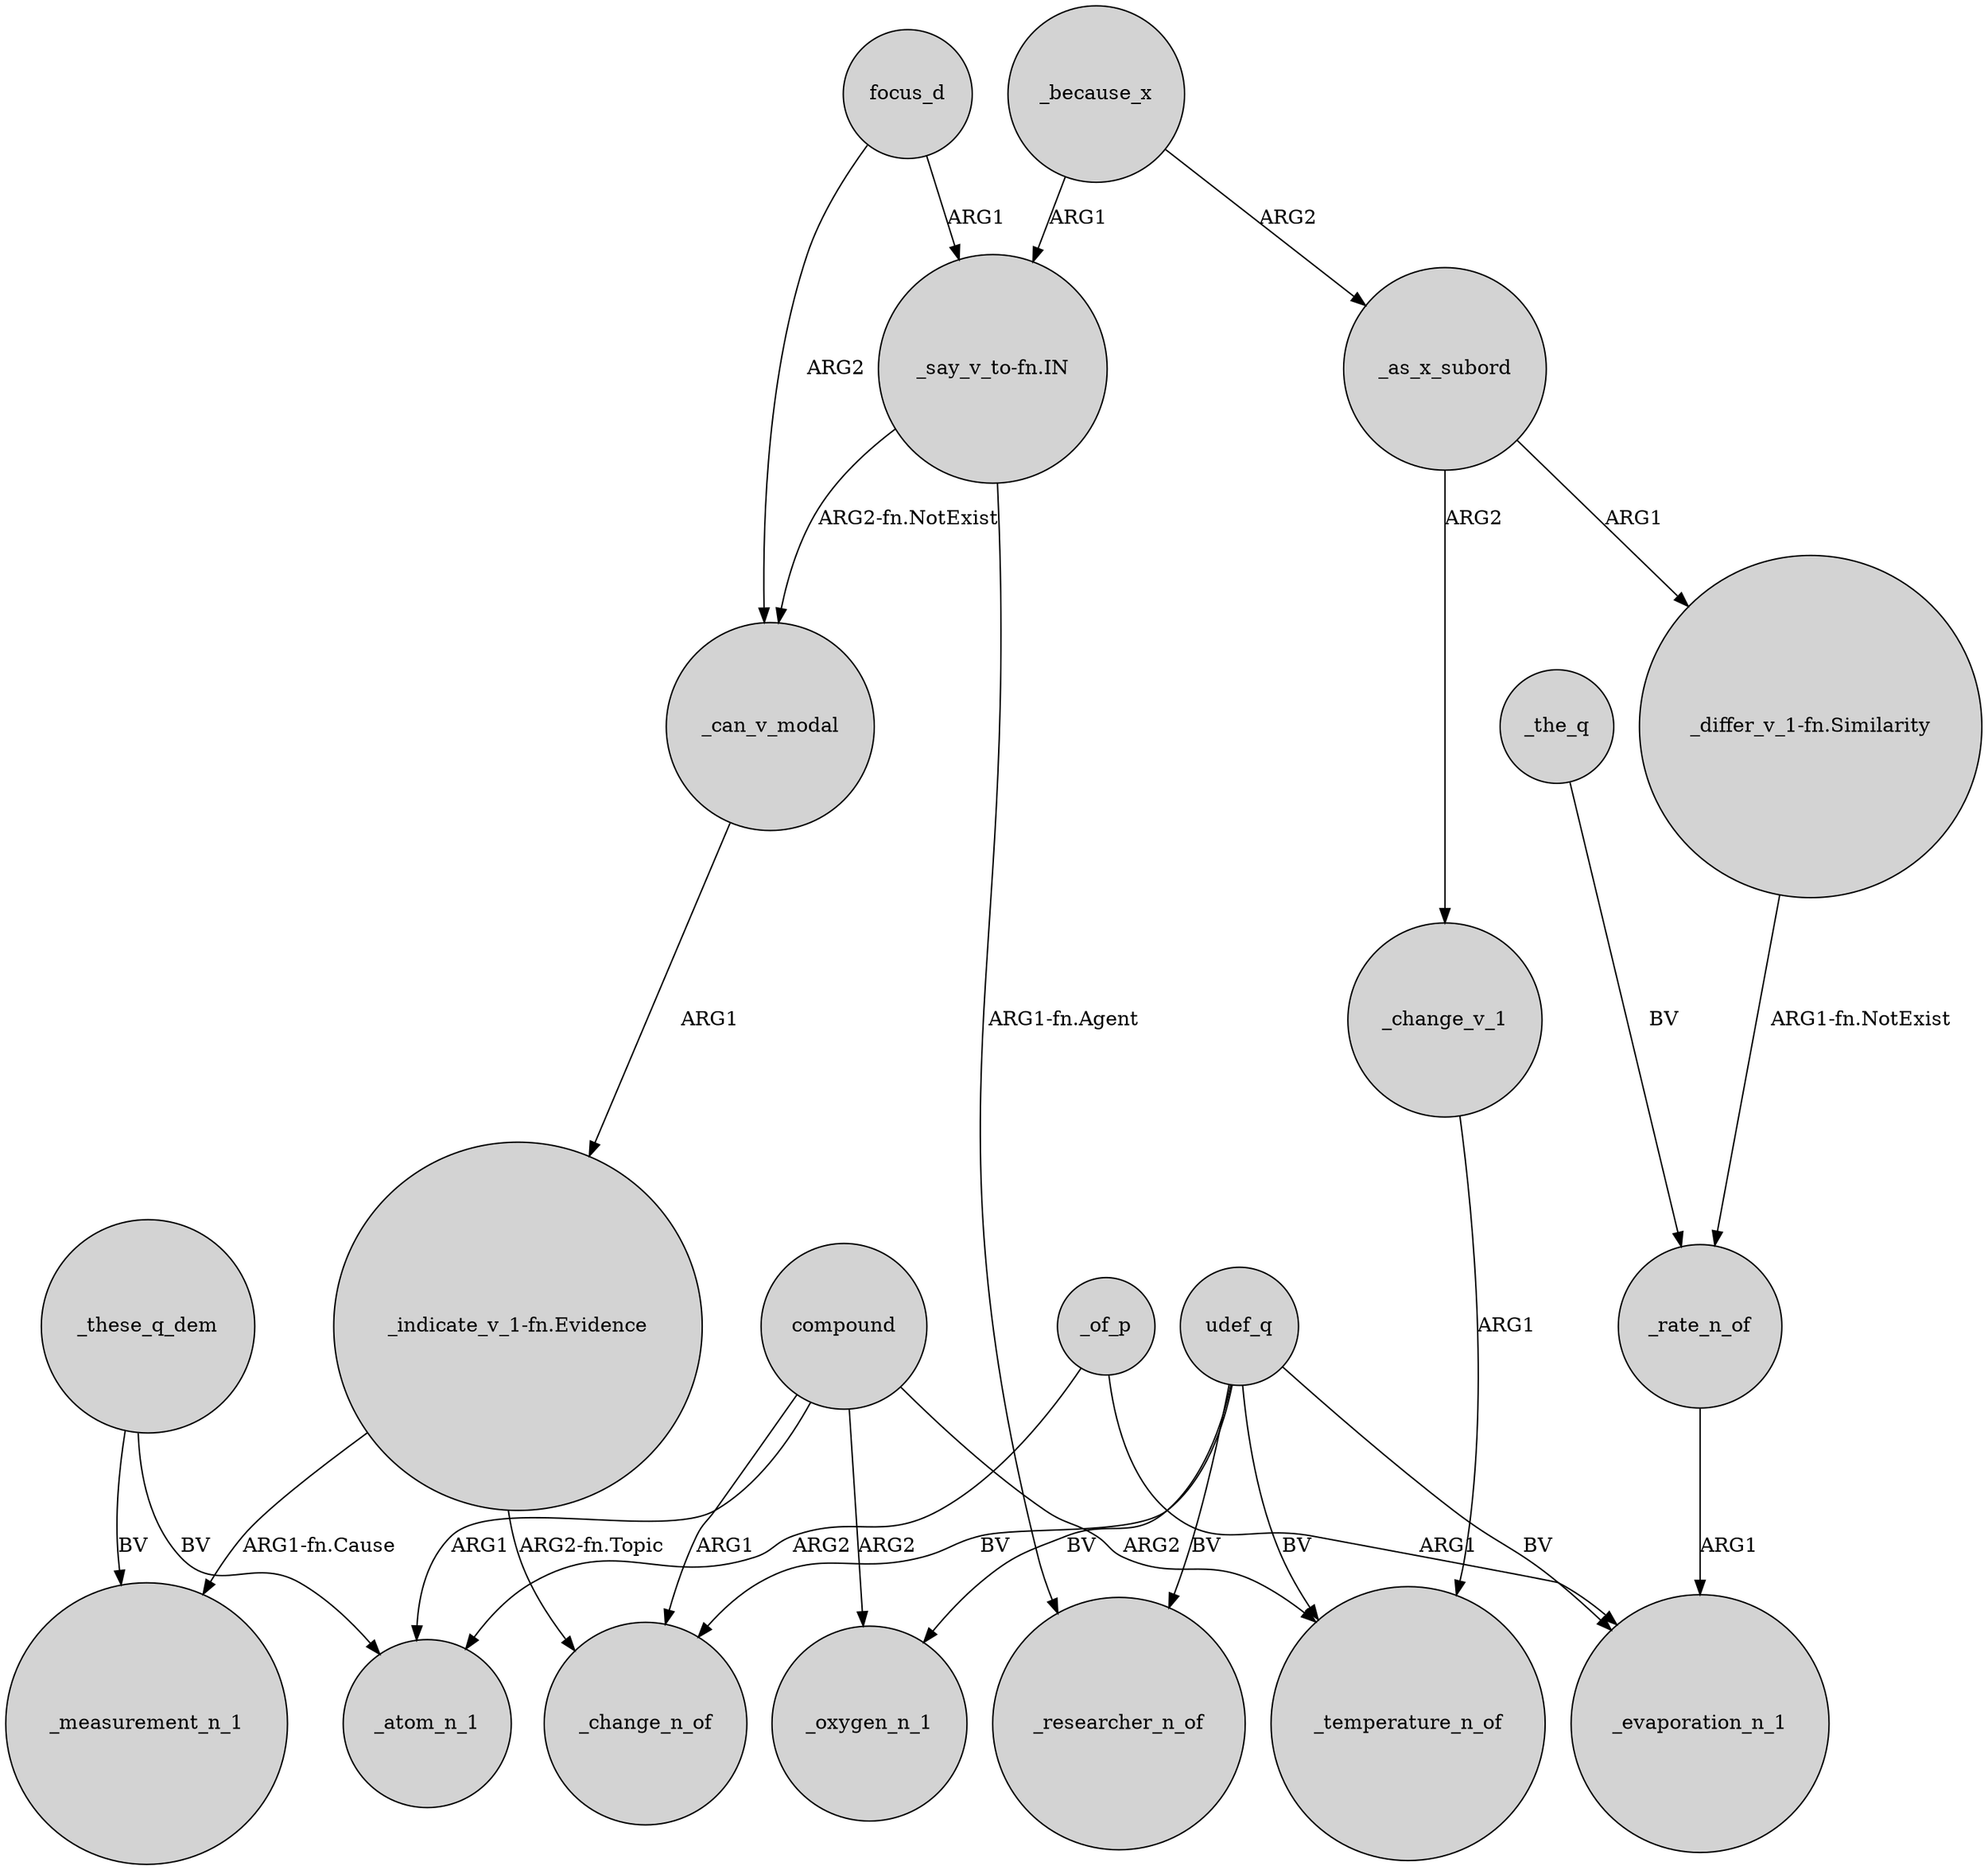 digraph {
	node [shape=circle style=filled]
	"_indicate_v_1-fn.Evidence" -> _measurement_n_1 [label="ARG1-fn.Cause"]
	_rate_n_of -> _evaporation_n_1 [label=ARG1]
	udef_q -> _oxygen_n_1 [label=BV]
	"_indicate_v_1-fn.Evidence" -> _change_n_of [label="ARG2-fn.Topic"]
	"_say_v_to-fn.IN" -> _researcher_n_of [label="ARG1-fn.Agent"]
	_as_x_subord -> _change_v_1 [label=ARG2]
	_the_q -> _rate_n_of [label=BV]
	compound -> _atom_n_1 [label=ARG1]
	_these_q_dem -> _atom_n_1 [label=BV]
	udef_q -> _change_n_of [label=BV]
	udef_q -> _temperature_n_of [label=BV]
	udef_q -> _researcher_n_of [label=BV]
	"_differ_v_1-fn.Similarity" -> _rate_n_of [label="ARG1-fn.NotExist"]
	_as_x_subord -> "_differ_v_1-fn.Similarity" [label=ARG1]
	compound -> _change_n_of [label=ARG1]
	udef_q -> _evaporation_n_1 [label=BV]
	compound -> _oxygen_n_1 [label=ARG2]
	_change_v_1 -> _temperature_n_of [label=ARG1]
	_can_v_modal -> "_indicate_v_1-fn.Evidence" [label=ARG1]
	"_say_v_to-fn.IN" -> _can_v_modal [label="ARG2-fn.NotExist"]
	_of_p -> _atom_n_1 [label=ARG2]
	_because_x -> "_say_v_to-fn.IN" [label=ARG1]
	focus_d -> _can_v_modal [label=ARG2]
	_because_x -> _as_x_subord [label=ARG2]
	_these_q_dem -> _measurement_n_1 [label=BV]
	focus_d -> "_say_v_to-fn.IN" [label=ARG1]
	compound -> _temperature_n_of [label=ARG2]
	_of_p -> _evaporation_n_1 [label=ARG1]
}
